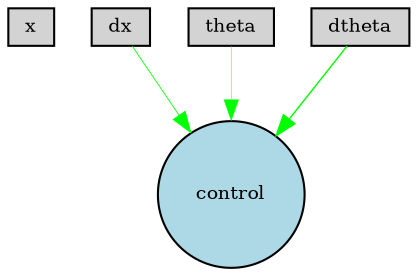 digraph {
	node [fontsize=9 height=0.2 shape=circle width=0.2]
	x [fillcolor=lightgray shape=box style=filled]
	dx [fillcolor=lightgray shape=box style=filled]
	theta [fillcolor=lightgray shape=box style=filled]
	dtheta [fillcolor=lightgray shape=box style=filled]
	control [fillcolor=lightblue style=filled]
	dtheta -> control [color=green penwidth=0.6746877119735559 style=solid]
	theta -> control [color=green penwidth=0.19439274004985796 style=solid]
	dx -> control [color=green penwidth=0.3941176308364105 style=solid]
}
